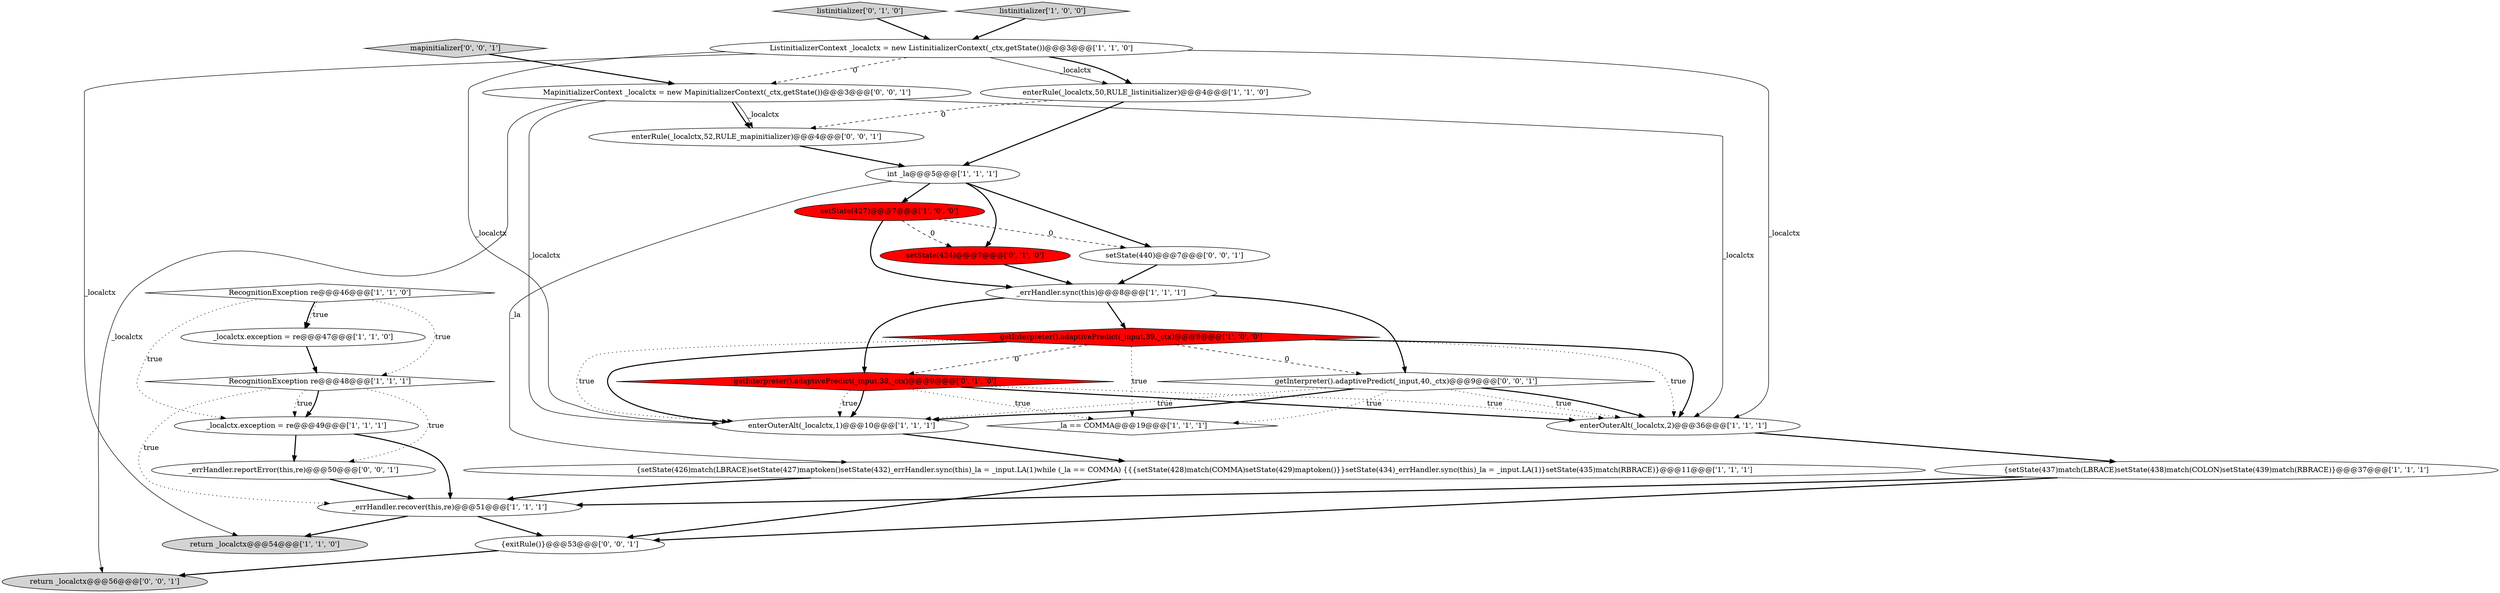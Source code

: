 digraph {
10 [style = filled, label = "return _localctx@@@54@@@['1', '1', '0']", fillcolor = lightgray, shape = ellipse image = "AAA0AAABBB1BBB"];
19 [style = filled, label = "getInterpreter().adaptivePredict(_input,38,_ctx)@@@9@@@['0', '1', '0']", fillcolor = red, shape = diamond image = "AAA1AAABBB2BBB"];
8 [style = filled, label = "int _la@@@5@@@['1', '1', '1']", fillcolor = white, shape = ellipse image = "AAA0AAABBB1BBB"];
26 [style = filled, label = "return _localctx@@@56@@@['0', '0', '1']", fillcolor = lightgray, shape = ellipse image = "AAA0AAABBB3BBB"];
14 [style = filled, label = "{setState(426)match(LBRACE)setState(427)maptoken()setState(432)_errHandler.sync(this)_la = _input.LA(1)while (_la == COMMA) {{{setState(428)match(COMMA)setState(429)maptoken()}}setState(434)_errHandler.sync(this)_la = _input.LA(1)}setState(435)match(RBRACE)}@@@11@@@['1', '1', '1']", fillcolor = white, shape = ellipse image = "AAA0AAABBB1BBB"];
22 [style = filled, label = "MapinitializerContext _localctx = new MapinitializerContext(_ctx,getState())@@@3@@@['0', '0', '1']", fillcolor = white, shape = ellipse image = "AAA0AAABBB3BBB"];
0 [style = filled, label = "_localctx.exception = re@@@49@@@['1', '1', '1']", fillcolor = white, shape = ellipse image = "AAA0AAABBB1BBB"];
7 [style = filled, label = "RecognitionException re@@@46@@@['1', '1', '0']", fillcolor = white, shape = diamond image = "AAA0AAABBB1BBB"];
6 [style = filled, label = "setState(427)@@@7@@@['1', '0', '0']", fillcolor = red, shape = ellipse image = "AAA1AAABBB1BBB"];
21 [style = filled, label = "mapinitializer['0', '0', '1']", fillcolor = lightgray, shape = diamond image = "AAA0AAABBB3BBB"];
4 [style = filled, label = "enterOuterAlt(_localctx,1)@@@10@@@['1', '1', '1']", fillcolor = white, shape = ellipse image = "AAA0AAABBB1BBB"];
16 [style = filled, label = "{setState(437)match(LBRACE)setState(438)match(COLON)setState(439)match(RBRACE)}@@@37@@@['1', '1', '1']", fillcolor = white, shape = ellipse image = "AAA0AAABBB1BBB"];
12 [style = filled, label = "_localctx.exception = re@@@47@@@['1', '1', '0']", fillcolor = white, shape = ellipse image = "AAA0AAABBB1BBB"];
9 [style = filled, label = "ListinitializerContext _localctx = new ListinitializerContext(_ctx,getState())@@@3@@@['1', '1', '0']", fillcolor = white, shape = ellipse image = "AAA0AAABBB1BBB"];
18 [style = filled, label = "listinitializer['0', '1', '0']", fillcolor = lightgray, shape = diamond image = "AAA0AAABBB2BBB"];
24 [style = filled, label = "{exitRule()}@@@53@@@['0', '0', '1']", fillcolor = white, shape = ellipse image = "AAA0AAABBB3BBB"];
25 [style = filled, label = "_errHandler.reportError(this,re)@@@50@@@['0', '0', '1']", fillcolor = white, shape = ellipse image = "AAA0AAABBB3BBB"];
1 [style = filled, label = "listinitializer['1', '0', '0']", fillcolor = lightgray, shape = diamond image = "AAA0AAABBB1BBB"];
11 [style = filled, label = "enterOuterAlt(_localctx,2)@@@36@@@['1', '1', '1']", fillcolor = white, shape = ellipse image = "AAA0AAABBB1BBB"];
17 [style = filled, label = "RecognitionException re@@@48@@@['1', '1', '1']", fillcolor = white, shape = diamond image = "AAA0AAABBB1BBB"];
28 [style = filled, label = "getInterpreter().adaptivePredict(_input,40,_ctx)@@@9@@@['0', '0', '1']", fillcolor = white, shape = diamond image = "AAA0AAABBB3BBB"];
2 [style = filled, label = "_la == COMMA@@@19@@@['1', '1', '1']", fillcolor = white, shape = diamond image = "AAA0AAABBB1BBB"];
23 [style = filled, label = "enterRule(_localctx,52,RULE_mapinitializer)@@@4@@@['0', '0', '1']", fillcolor = white, shape = ellipse image = "AAA0AAABBB3BBB"];
20 [style = filled, label = "setState(424)@@@7@@@['0', '1', '0']", fillcolor = red, shape = ellipse image = "AAA1AAABBB2BBB"];
3 [style = filled, label = "_errHandler.recover(this,re)@@@51@@@['1', '1', '1']", fillcolor = white, shape = ellipse image = "AAA0AAABBB1BBB"];
27 [style = filled, label = "setState(440)@@@7@@@['0', '0', '1']", fillcolor = white, shape = ellipse image = "AAA0AAABBB3BBB"];
13 [style = filled, label = "_errHandler.sync(this)@@@8@@@['1', '1', '1']", fillcolor = white, shape = ellipse image = "AAA0AAABBB1BBB"];
5 [style = filled, label = "enterRule(_localctx,50,RULE_listinitializer)@@@4@@@['1', '1', '0']", fillcolor = white, shape = ellipse image = "AAA0AAABBB1BBB"];
15 [style = filled, label = "getInterpreter().adaptivePredict(_input,39,_ctx)@@@9@@@['1', '0', '0']", fillcolor = red, shape = diamond image = "AAA1AAABBB1BBB"];
28->11 [style = dotted, label="true"];
0->3 [style = bold, label=""];
14->3 [style = bold, label=""];
11->16 [style = bold, label=""];
5->8 [style = bold, label=""];
22->26 [style = solid, label="_localctx"];
16->3 [style = bold, label=""];
4->14 [style = bold, label=""];
9->5 [style = solid, label="_localctx"];
22->4 [style = solid, label="_localctx"];
20->13 [style = bold, label=""];
14->24 [style = bold, label=""];
17->0 [style = dotted, label="true"];
15->28 [style = dashed, label="0"];
3->24 [style = bold, label=""];
7->12 [style = bold, label=""];
6->20 [style = dashed, label="0"];
19->2 [style = dotted, label="true"];
5->23 [style = dashed, label="0"];
16->24 [style = bold, label=""];
15->2 [style = dotted, label="true"];
28->11 [style = bold, label=""];
9->11 [style = solid, label="_localctx"];
12->17 [style = bold, label=""];
25->3 [style = bold, label=""];
28->2 [style = dotted, label="true"];
27->13 [style = bold, label=""];
19->11 [style = bold, label=""];
8->6 [style = bold, label=""];
9->22 [style = dashed, label="0"];
15->19 [style = dashed, label="0"];
23->8 [style = bold, label=""];
7->0 [style = dotted, label="true"];
22->23 [style = bold, label=""];
8->14 [style = solid, label="_la"];
17->3 [style = dotted, label="true"];
15->4 [style = dotted, label="true"];
1->9 [style = bold, label=""];
22->23 [style = solid, label="_localctx"];
7->12 [style = dotted, label="true"];
3->10 [style = bold, label=""];
24->26 [style = bold, label=""];
22->11 [style = solid, label="_localctx"];
9->4 [style = solid, label="_localctx"];
13->19 [style = bold, label=""];
17->0 [style = bold, label=""];
8->20 [style = bold, label=""];
17->25 [style = dotted, label="true"];
15->11 [style = bold, label=""];
0->25 [style = bold, label=""];
21->22 [style = bold, label=""];
19->4 [style = dotted, label="true"];
19->11 [style = dotted, label="true"];
6->27 [style = dashed, label="0"];
6->13 [style = bold, label=""];
15->4 [style = bold, label=""];
18->9 [style = bold, label=""];
15->11 [style = dotted, label="true"];
9->5 [style = bold, label=""];
28->4 [style = dotted, label="true"];
9->10 [style = solid, label="_localctx"];
13->15 [style = bold, label=""];
19->4 [style = bold, label=""];
7->17 [style = dotted, label="true"];
8->27 [style = bold, label=""];
28->4 [style = bold, label=""];
13->28 [style = bold, label=""];
}
